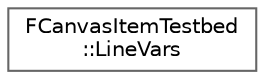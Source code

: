 digraph "Graphical Class Hierarchy"
{
 // INTERACTIVE_SVG=YES
 // LATEX_PDF_SIZE
  bgcolor="transparent";
  edge [fontname=Helvetica,fontsize=10,labelfontname=Helvetica,labelfontsize=10];
  node [fontname=Helvetica,fontsize=10,shape=box,height=0.2,width=0.4];
  rankdir="LR";
  Node0 [id="Node000000",label="FCanvasItemTestbed\l::LineVars",height=0.2,width=0.4,color="grey40", fillcolor="white", style="filled",URL="$d9/db4/structFCanvasItemTestbed_1_1LineVars.html",tooltip=" "];
}
